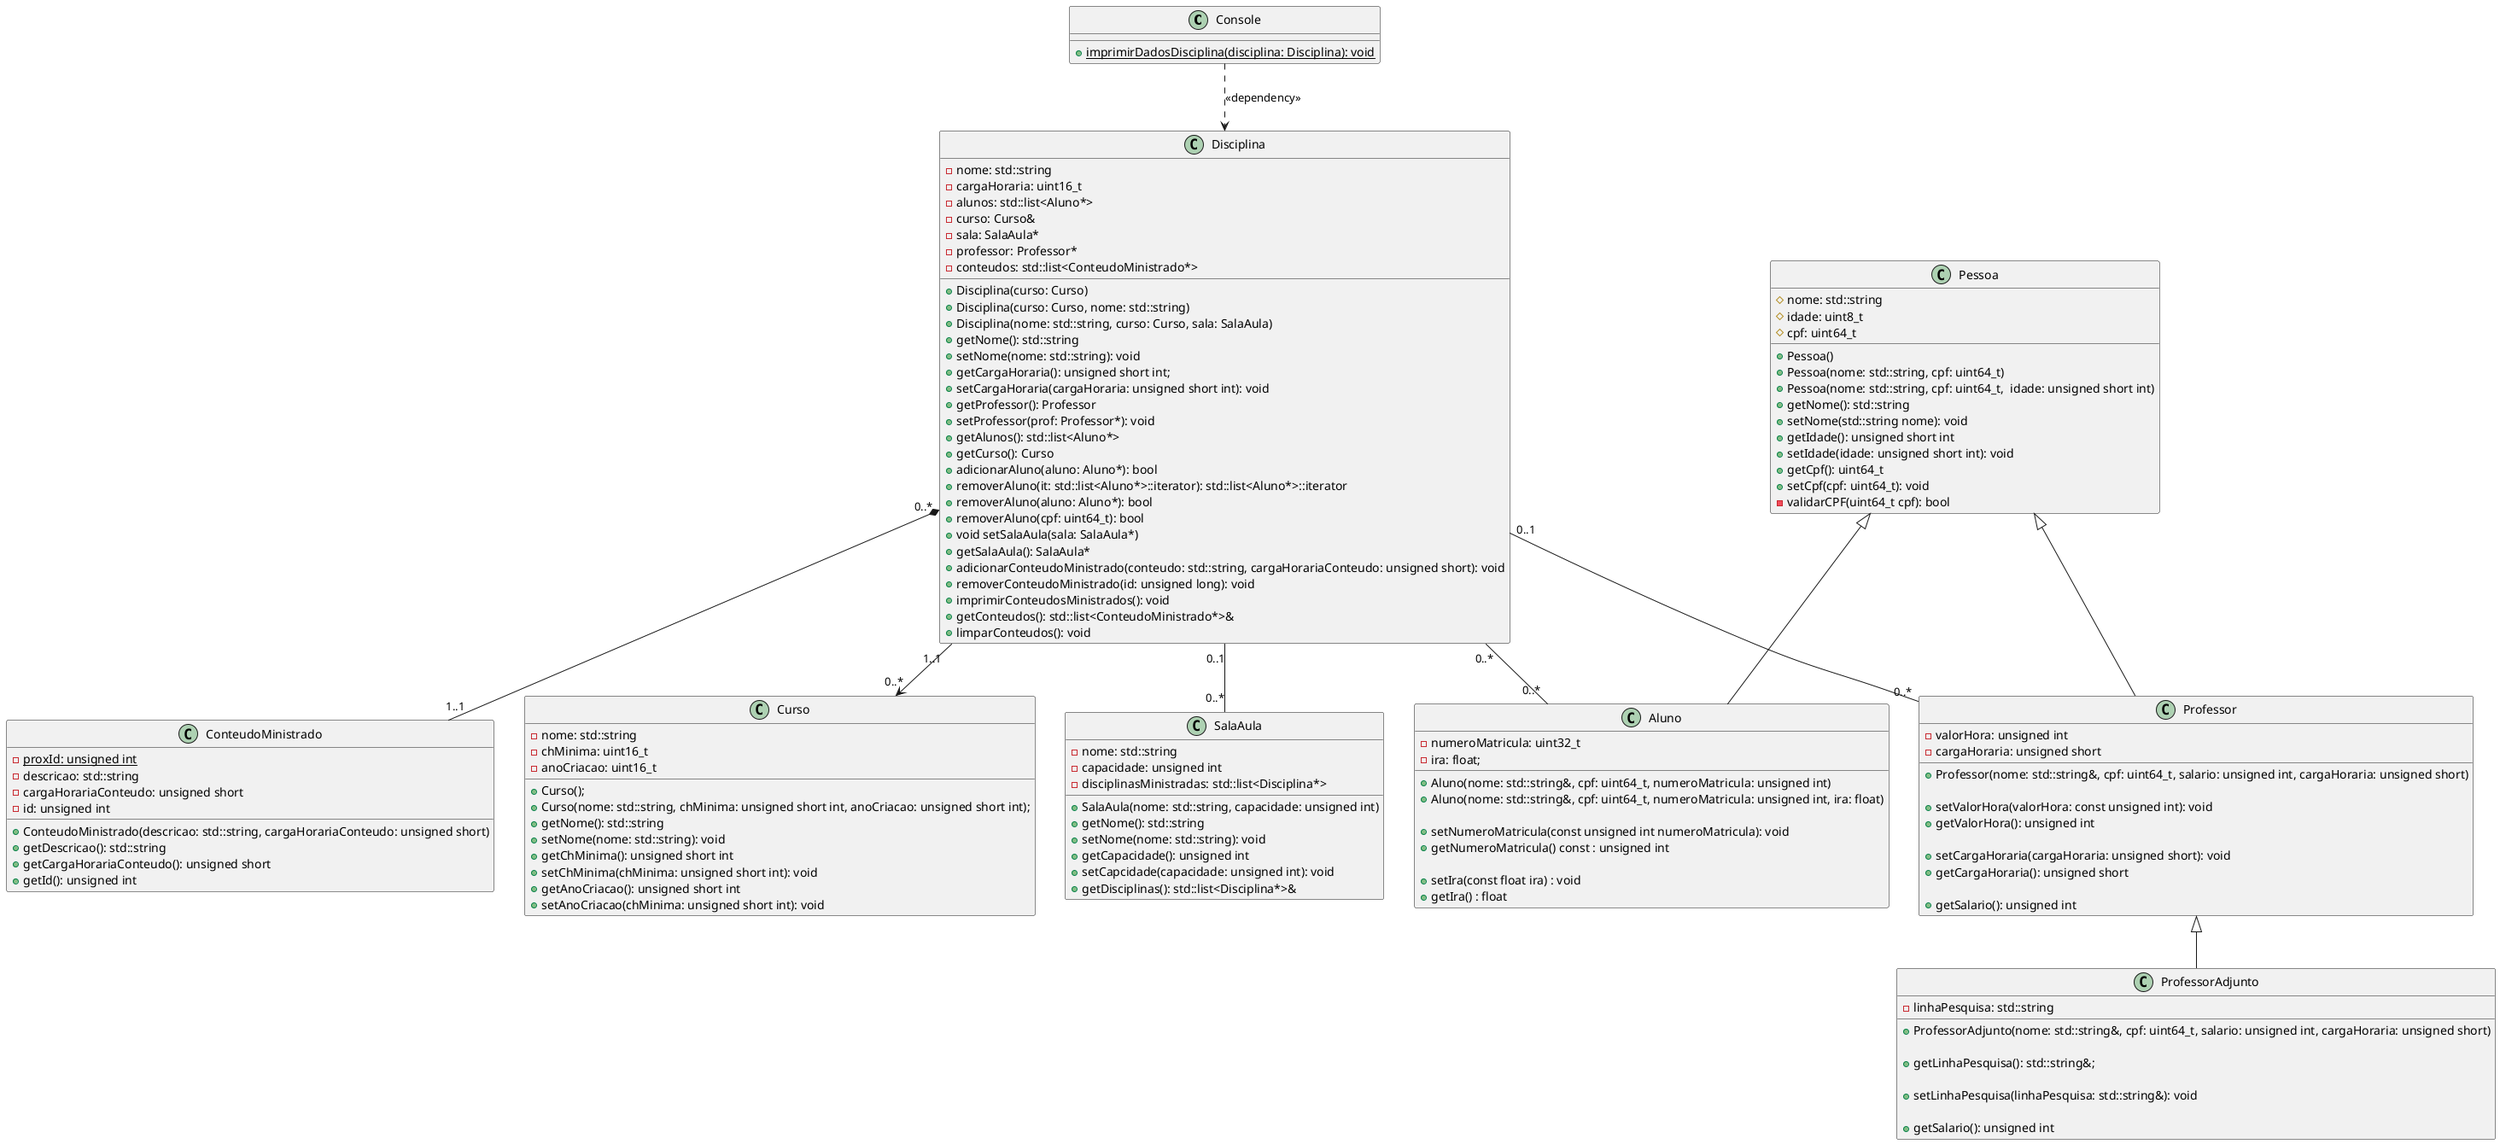 @startuml "Diagrama de Classes"
class Console {
 + {static} imprimirDadosDisciplina(disciplina: Disciplina): void
}

class ConteudoMinistrado {
 + ConteudoMinistrado(descricao: std::string, cargaHorariaConteudo: unsigned short)
 + getDescricao(): std::string
 + getCargaHorariaConteudo(): unsigned short
 + getId(): unsigned int
 - {static} proxId: unsigned int
 - descricao: std::string
 - cargaHorariaConteudo: unsigned short
 - id: unsigned int
}

class Curso {
 + Curso();
 + Curso(nome: std::string, chMinima: unsigned short int, anoCriacao: unsigned short int);
 + getNome(): std::string
 + setNome(nome: std::string): void
 + getChMinima(): unsigned short int
 + setChMinima(chMinima: unsigned short int): void
 + getAnoCriacao(): unsigned short int
 + setAnoCriacao(chMinima: unsigned short int): void
 - nome: std::string
 - chMinima: uint16_t
 - anoCriacao: uint16_t
}

class Disciplina {
 + Disciplina(curso: Curso)
 + Disciplina(curso: Curso, nome: std::string)
 + Disciplina(nome: std::string, curso: Curso, sala: SalaAula)
 + getNome(): std::string
 + setNome(nome: std::string): void
 + getCargaHoraria(): unsigned short int;
 + setCargaHoraria(cargaHoraria: unsigned short int): void
 + getProfessor(): Professor
 + setProfessor(prof: Professor*): void
 + getAlunos(): std::list<Aluno*>
 + getCurso(): Curso
 + adicionarAluno(aluno: Aluno*): bool
 + removerAluno(it: std::list<Aluno*>::iterator): std::list<Aluno*>::iterator
 + removerAluno(aluno: Aluno*): bool
 + removerAluno(cpf: uint64_t): bool
 + void setSalaAula(sala: SalaAula*)
 + getSalaAula(): SalaAula*
 + adicionarConteudoMinistrado(conteudo: std::string, cargaHorariaConteudo: unsigned short): void
 + removerConteudoMinistrado(id: unsigned long): void
 + imprimirConteudosMinistrados(): void
 + getConteudos(): std::list<ConteudoMinistrado*>&
 + limparConteudos(): void
 - nome: std::string
 - cargaHoraria: uint16_t
 - alunos: std::list<Aluno*>
 - curso: Curso&
 - sala: SalaAula*
 - professor: Professor*
 - conteudos: std::list<ConteudoMinistrado*>
}


class Pessoa {
 + Pessoa()
 + Pessoa(nome: std::string, cpf: uint64_t)
 + Pessoa(nome: std::string, cpf: uint64_t,  idade: unsigned short int)
 + getNome(): std::string
 + setNome(std::string nome): void
 + getIdade(): unsigned short int
 + setIdade(idade: unsigned short int): void
 + getCpf(): uint64_t
 + setCpf(cpf: uint64_t): void
 - validarCPF(uint64_t cpf): bool
 # nome: std::string
 # idade: uint8_t
 # cpf: uint64_t
}

class SalaAula {
 + SalaAula(nome: std::string, capacidade: unsigned int)
 + getNome(): std::string
 + setNome(nome: std::string): void
 + getCapacidade(): unsigned int
 + setCapcidade(capacidade: unsigned int): void 
 + getDisciplinas(): std::list<Disciplina*>&
 - nome: std::string
 - capacidade: unsigned int
 - disciplinasMinistradas: std::list<Disciplina*>
}

class Aluno extends Pessoa {
 + Aluno(nome: std::string&, cpf: uint64_t, numeroMatricula: unsigned int)
 + Aluno(nome: std::string&, cpf: uint64_t, numeroMatricula: unsigned int, ira: float)

 + setNumeroMatricula(const unsigned int numeroMatricula): void
 + getNumeroMatricula() const : unsigned int

 + setIra(const float ira) : void
 + getIra() : float
 - numeroMatricula: uint32_t
 - ira: float;
}

class Professor extends Pessoa {
 + Professor(nome: std::string&, cpf: uint64_t, salario: unsigned int, cargaHoraria: unsigned short)

 + setValorHora(valorHora: const unsigned int): void
 + getValorHora(): unsigned int

 + setCargaHoraria(cargaHoraria: unsigned short): void
 + getCargaHoraria(): unsigned short

 + getSalario(): unsigned int

 - valorHora: unsigned int
 - cargaHoraria: unsigned short
}

class ProfessorAdjunto extends Professor {
 + ProfessorAdjunto(nome: std::string&, cpf: uint64_t, salario: unsigned int, cargaHoraria: unsigned short)
 
 + getLinhaPesquisa(): std::string&;
 
 + setLinhaPesquisa(linhaPesquisa: std::string&): void

 + getSalario(): unsigned int


 - linhaPesquisa: std::string
}

Console ..> Disciplina : <<dependency>>
Disciplina "1..1 " --> "0..*" Curso
Disciplina "0..*" *-- "1..1" ConteudoMinistrado
Disciplina "0..*" -- "0..*" Aluno
Disciplina "0..1" -- "0..*" Professor
Disciplina "0..1" -- "0..*" SalaAula
@enduml